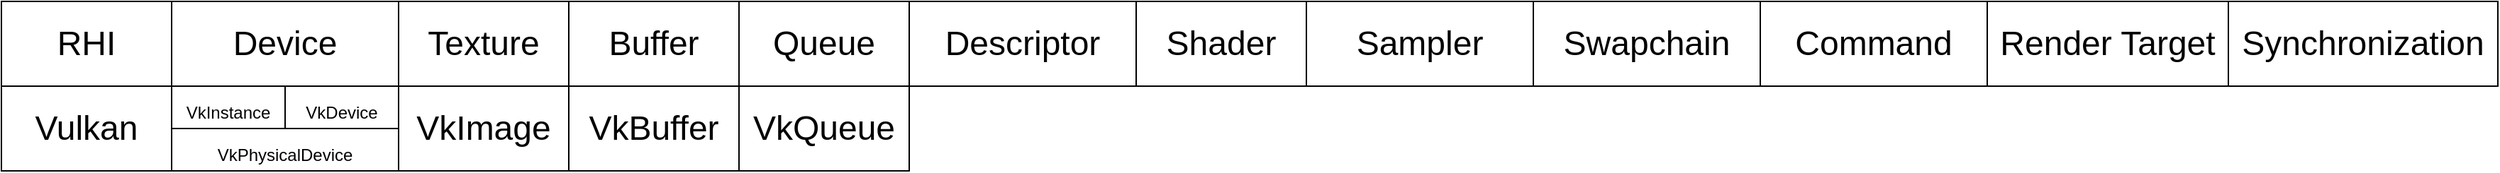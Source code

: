 <mxfile>
    <diagram id="qQwCbRc1wy9BN8YB_Oij" name="第 1 页">
        <mxGraphModel dx="1064" dy="674" grid="1" gridSize="10" guides="1" tooltips="1" connect="1" arrows="1" fold="1" page="1" pageScale="1" pageWidth="827" pageHeight="1169" background="none" math="0" shadow="0">
            <root>
                <mxCell id="0"/>
                <mxCell id="1" parent="0"/>
                <mxCell id="57" value="&lt;font style=&quot;font-size: 24px;&quot;&gt;RHI&lt;/font&gt;" style="rounded=0;whiteSpace=wrap;html=1;" vertex="1" parent="1">
                    <mxGeometry x="80" y="280" width="120" height="60" as="geometry"/>
                </mxCell>
                <mxCell id="58" value="&lt;font style=&quot;font-size: 24px;&quot;&gt;Device&lt;/font&gt;" style="rounded=0;whiteSpace=wrap;html=1;" vertex="1" parent="1">
                    <mxGeometry x="200" y="280" width="160" height="60" as="geometry"/>
                </mxCell>
                <mxCell id="59" value="Vulkan" style="rounded=0;whiteSpace=wrap;html=1;fontSize=24;" vertex="1" parent="1">
                    <mxGeometry x="80" y="340" width="120" height="60" as="geometry"/>
                </mxCell>
                <mxCell id="60" value="&lt;font style=&quot;font-size: 12px;&quot;&gt;VkInstance&lt;/font&gt;" style="rounded=0;whiteSpace=wrap;html=1;fontSize=24;" vertex="1" parent="1">
                    <mxGeometry x="200" y="340" width="80" height="30" as="geometry"/>
                </mxCell>
                <mxCell id="61" value="&lt;font style=&quot;font-size: 12px;&quot;&gt;VkDevice&lt;/font&gt;" style="rounded=0;whiteSpace=wrap;html=1;fontSize=24;" vertex="1" parent="1">
                    <mxGeometry x="280" y="340" width="80" height="30" as="geometry"/>
                </mxCell>
                <mxCell id="62" value="&lt;font style=&quot;font-size: 12px;&quot;&gt;VkPhysicalDevice&lt;/font&gt;" style="rounded=0;whiteSpace=wrap;html=1;fontSize=24;" vertex="1" parent="1">
                    <mxGeometry x="200" y="370" width="160" height="30" as="geometry"/>
                </mxCell>
                <mxCell id="63" value="&lt;font style=&quot;font-size: 24px;&quot;&gt;Texture&lt;/font&gt;" style="rounded=0;whiteSpace=wrap;html=1;" vertex="1" parent="1">
                    <mxGeometry x="360" y="280" width="120" height="60" as="geometry"/>
                </mxCell>
                <mxCell id="64" value="&lt;font style=&quot;font-size: 24px;&quot;&gt;VkImage&lt;/font&gt;" style="rounded=0;whiteSpace=wrap;html=1;fontSize=24;" vertex="1" parent="1">
                    <mxGeometry x="360" y="340" width="120" height="60" as="geometry"/>
                </mxCell>
                <mxCell id="65" value="&lt;font style=&quot;font-size: 24px;&quot;&gt;Buffer&lt;/font&gt;" style="rounded=0;whiteSpace=wrap;html=1;" vertex="1" parent="1">
                    <mxGeometry x="480" y="280" width="120" height="60" as="geometry"/>
                </mxCell>
                <mxCell id="66" value="&lt;font style=&quot;font-size: 24px;&quot;&gt;VkBuffer&lt;/font&gt;" style="rounded=0;whiteSpace=wrap;html=1;fontSize=24;" vertex="1" parent="1">
                    <mxGeometry x="480" y="340" width="120" height="60" as="geometry"/>
                </mxCell>
                <mxCell id="67" value="&lt;font style=&quot;font-size: 24px;&quot;&gt;Queue&lt;/font&gt;" style="rounded=0;whiteSpace=wrap;html=1;" vertex="1" parent="1">
                    <mxGeometry x="600" y="280" width="120" height="60" as="geometry"/>
                </mxCell>
                <mxCell id="68" value="&lt;font style=&quot;font-size: 24px;&quot;&gt;Descriptor&lt;/font&gt;" style="rounded=0;whiteSpace=wrap;html=1;" vertex="1" parent="1">
                    <mxGeometry x="720" y="280" width="160" height="60" as="geometry"/>
                </mxCell>
                <mxCell id="69" value="&lt;font style=&quot;font-size: 24px;&quot;&gt;Shader&lt;/font&gt;" style="rounded=0;whiteSpace=wrap;html=1;" vertex="1" parent="1">
                    <mxGeometry x="880" y="280" width="120" height="60" as="geometry"/>
                </mxCell>
                <mxCell id="70" value="&lt;font style=&quot;font-size: 24px;&quot;&gt;Sampler&lt;/font&gt;" style="rounded=0;whiteSpace=wrap;html=1;" vertex="1" parent="1">
                    <mxGeometry x="1000" y="280" width="160" height="60" as="geometry"/>
                </mxCell>
                <mxCell id="71" value="&lt;font style=&quot;font-size: 24px;&quot;&gt;Swapchain&lt;/font&gt;" style="rounded=0;whiteSpace=wrap;html=1;" vertex="1" parent="1">
                    <mxGeometry x="1160" y="280" width="160" height="60" as="geometry"/>
                </mxCell>
                <mxCell id="72" value="&lt;font style=&quot;font-size: 24px;&quot;&gt;Command&lt;/font&gt;" style="rounded=0;whiteSpace=wrap;html=1;" vertex="1" parent="1">
                    <mxGeometry x="1320" y="280" width="160" height="60" as="geometry"/>
                </mxCell>
                <mxCell id="73" value="&lt;font style=&quot;font-size: 24px;&quot;&gt;Render Target&lt;/font&gt;" style="rounded=0;whiteSpace=wrap;html=1;" vertex="1" parent="1">
                    <mxGeometry x="1480" y="280" width="170" height="60" as="geometry"/>
                </mxCell>
                <mxCell id="74" value="&lt;span style=&quot;font-size: 24px;&quot;&gt;Synchronization&lt;/span&gt;" style="rounded=0;whiteSpace=wrap;html=1;" vertex="1" parent="1">
                    <mxGeometry x="1650" y="280" width="190" height="60" as="geometry"/>
                </mxCell>
                <mxCell id="75" value="&lt;font style=&quot;font-size: 24px;&quot;&gt;VkQueue&lt;/font&gt;" style="rounded=0;whiteSpace=wrap;html=1;fontSize=24;" vertex="1" parent="1">
                    <mxGeometry x="600" y="340" width="120" height="60" as="geometry"/>
                </mxCell>
            </root>
        </mxGraphModel>
    </diagram>
</mxfile>